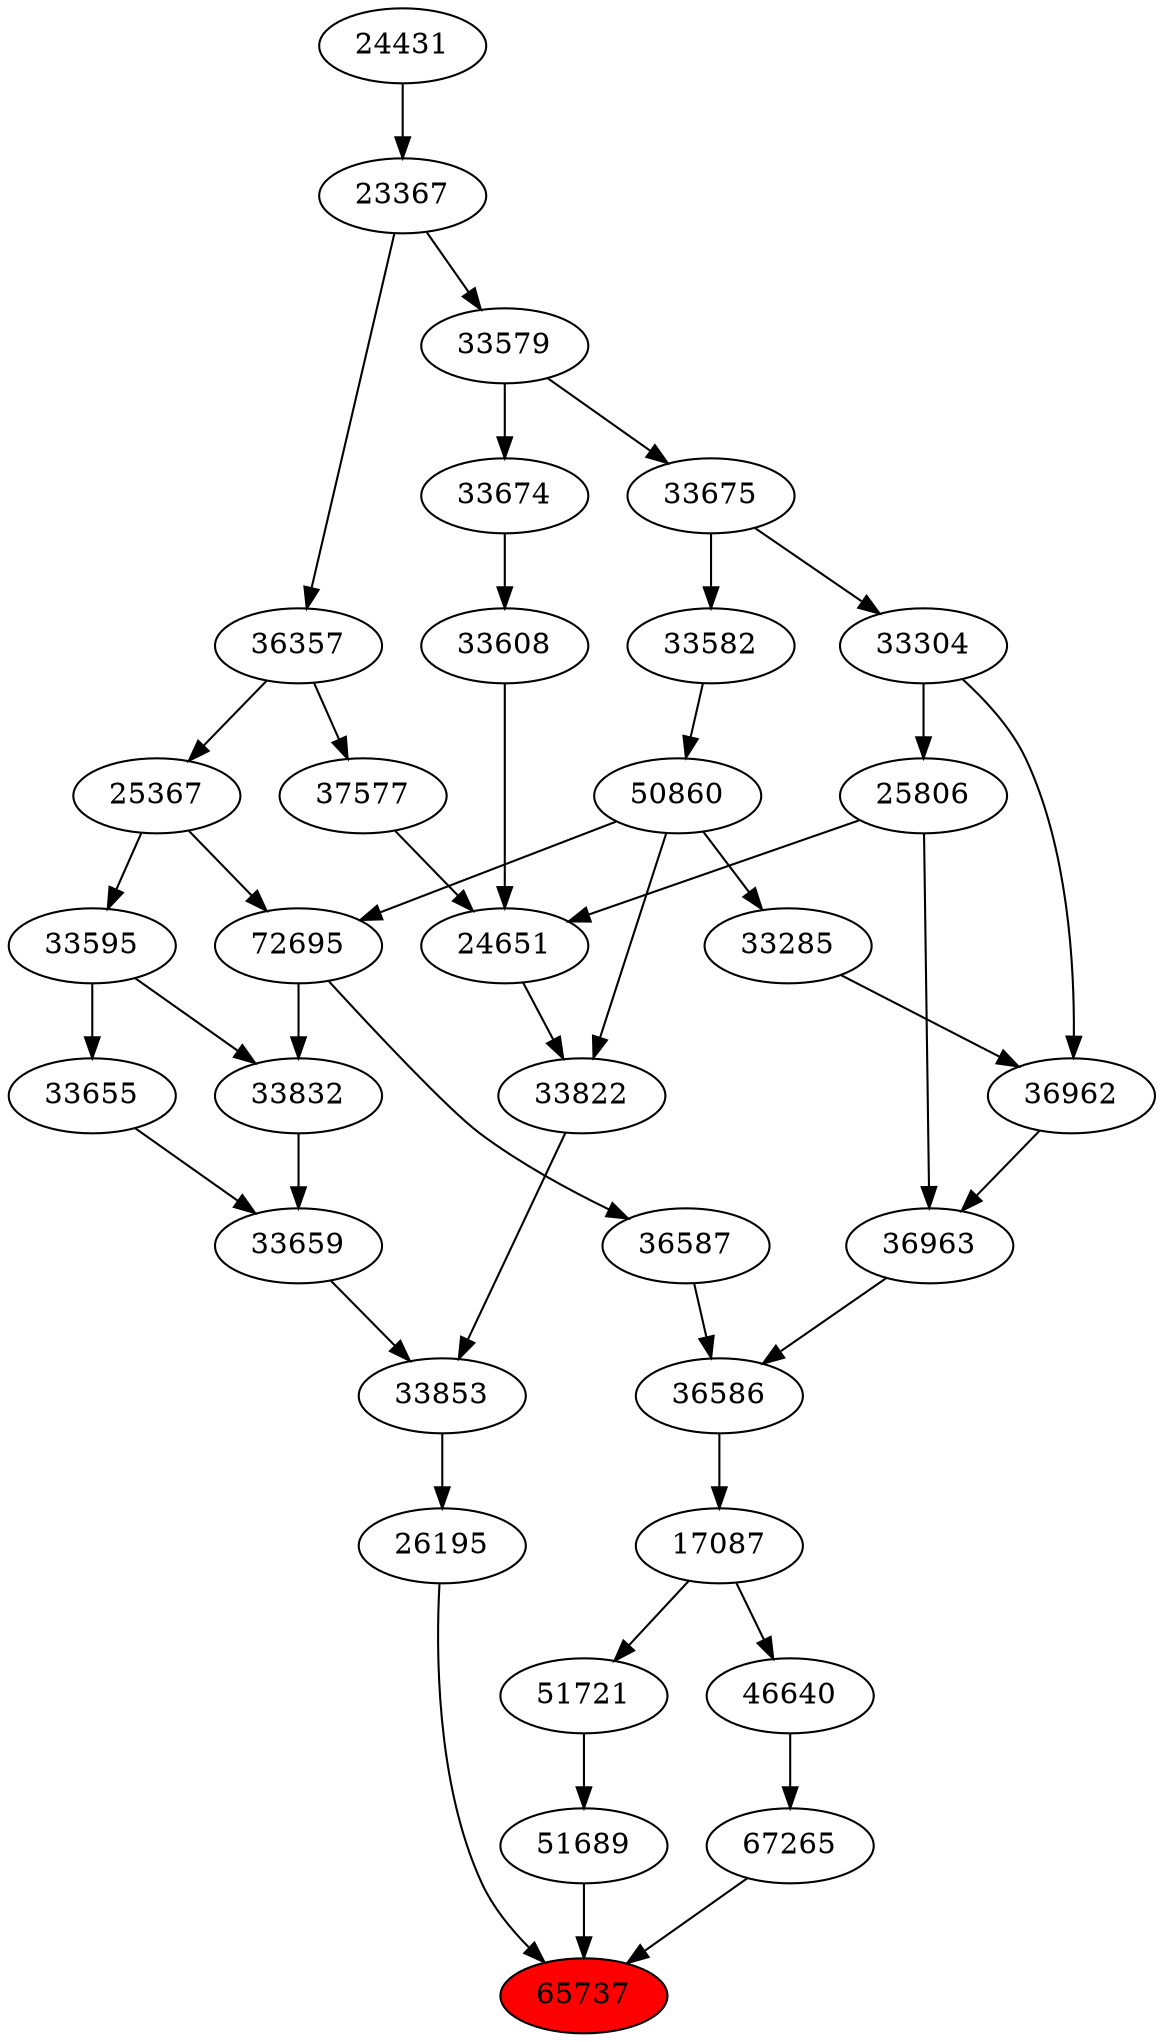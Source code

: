 strict digraph{ 
65737 [label="65737" fillcolor=red style=filled]
26195 -> 65737
67265 -> 65737
51689 -> 65737
26195 [label="26195"]
33853 -> 26195
67265 [label="67265"]
46640 -> 67265
51689 [label="51689"]
51721 -> 51689
33853 [label="33853"]
33659 -> 33853
33822 -> 33853
46640 [label="46640"]
17087 -> 46640
51721 [label="51721"]
17087 -> 51721
33659 [label="33659"]
33655 -> 33659
33832 -> 33659
33822 [label="33822"]
24651 -> 33822
50860 -> 33822
17087 [label="17087"]
36586 -> 17087
33655 [label="33655"]
33595 -> 33655
33832 [label="33832"]
72695 -> 33832
33595 -> 33832
24651 [label="24651"]
25806 -> 24651
33608 -> 24651
37577 -> 24651
50860 [label="50860"]
33582 -> 50860
36586 [label="36586"]
36587 -> 36586
36963 -> 36586
33595 [label="33595"]
25367 -> 33595
72695 [label="72695"]
50860 -> 72695
25367 -> 72695
25806 [label="25806"]
33304 -> 25806
33608 [label="33608"]
33674 -> 33608
37577 [label="37577"]
36357 -> 37577
33582 [label="33582"]
33675 -> 33582
36587 [label="36587"]
72695 -> 36587
36963 [label="36963"]
36962 -> 36963
25806 -> 36963
25367 [label="25367"]
36357 -> 25367
33304 [label="33304"]
33675 -> 33304
33674 [label="33674"]
33579 -> 33674
36357 [label="36357"]
23367 -> 36357
33675 [label="33675"]
33579 -> 33675
36962 [label="36962"]
33285 -> 36962
33304 -> 36962
33579 [label="33579"]
23367 -> 33579
23367 [label="23367"]
24431 -> 23367
33285 [label="33285"]
50860 -> 33285
24431 [label="24431"]
}